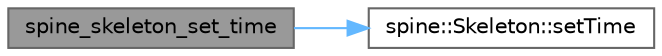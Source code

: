 digraph "spine_skeleton_set_time"
{
 // LATEX_PDF_SIZE
  bgcolor="transparent";
  edge [fontname=Helvetica,fontsize=10,labelfontname=Helvetica,labelfontsize=10];
  node [fontname=Helvetica,fontsize=10,shape=box,height=0.2,width=0.4];
  rankdir="LR";
  Node1 [id="Node000001",label="spine_skeleton_set_time",height=0.2,width=0.4,color="gray40", fillcolor="grey60", style="filled", fontcolor="black",tooltip=" "];
  Node1 -> Node2 [id="edge1_Node000001_Node000002",color="steelblue1",style="solid",tooltip=" "];
  Node2 [id="Node000002",label="spine::Skeleton::setTime",height=0.2,width=0.4,color="grey40", fillcolor="white", style="filled",URL="$classspine_1_1_skeleton.html#ae02c3ad2e4094da04923da87fe8cf7de",tooltip=" "];
}

